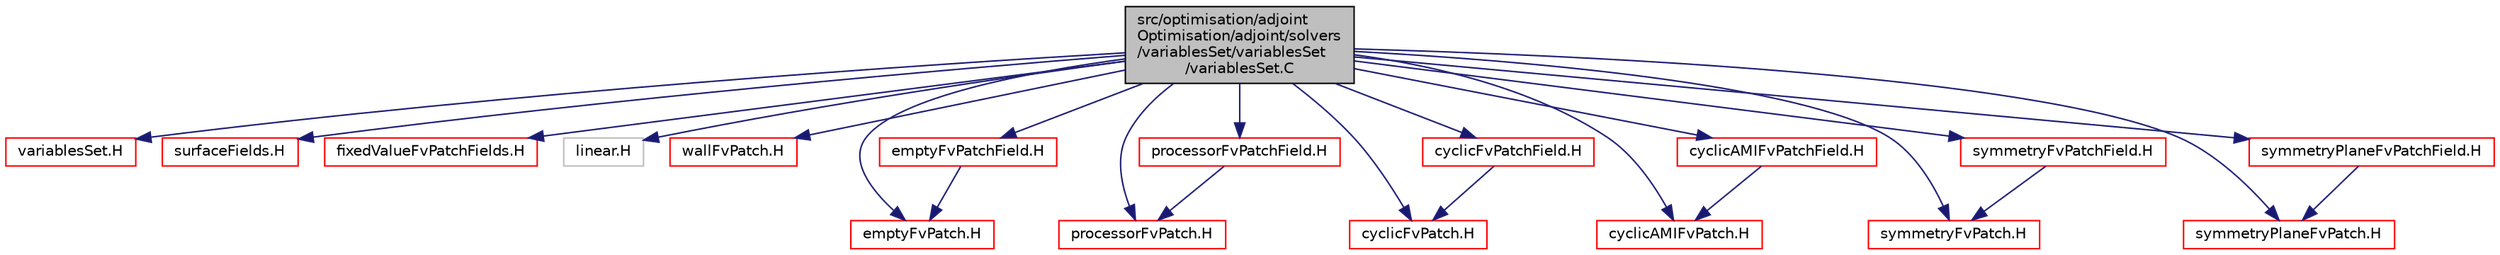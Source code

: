 digraph "src/optimisation/adjointOptimisation/adjoint/solvers/variablesSet/variablesSet/variablesSet.C"
{
  bgcolor="transparent";
  edge [fontname="Helvetica",fontsize="10",labelfontname="Helvetica",labelfontsize="10"];
  node [fontname="Helvetica",fontsize="10",shape=record];
  Node1 [label="src/optimisation/adjoint\lOptimisation/adjoint/solvers\l/variablesSet/variablesSet\l/variablesSet.C",height=0.2,width=0.4,color="black", fillcolor="grey75", style="filled" fontcolor="black"];
  Node1 -> Node2 [color="midnightblue",fontsize="10",style="solid",fontname="Helvetica"];
  Node2 [label="variablesSet.H",height=0.2,width=0.4,color="red",URL="$variablesSet_8H.html"];
  Node1 -> Node3 [color="midnightblue",fontsize="10",style="solid",fontname="Helvetica"];
  Node3 [label="surfaceFields.H",height=0.2,width=0.4,color="red",URL="$surfaceFields_8H.html",tooltip="Foam::surfaceFields. "];
  Node1 -> Node4 [color="midnightblue",fontsize="10",style="solid",fontname="Helvetica"];
  Node4 [label="fixedValueFvPatchFields.H",height=0.2,width=0.4,color="red",URL="$fixedValueFvPatchFields_8H.html"];
  Node1 -> Node5 [color="midnightblue",fontsize="10",style="solid",fontname="Helvetica"];
  Node5 [label="linear.H",height=0.2,width=0.4,color="grey75"];
  Node1 -> Node6 [color="midnightblue",fontsize="10",style="solid",fontname="Helvetica"];
  Node6 [label="wallFvPatch.H",height=0.2,width=0.4,color="red",URL="$wallFvPatch_8H.html"];
  Node1 -> Node7 [color="midnightblue",fontsize="10",style="solid",fontname="Helvetica"];
  Node7 [label="emptyFvPatch.H",height=0.2,width=0.4,color="red",URL="$emptyFvPatch_8H.html"];
  Node1 -> Node8 [color="midnightblue",fontsize="10",style="solid",fontname="Helvetica"];
  Node8 [label="emptyFvPatchField.H",height=0.2,width=0.4,color="red",URL="$emptyFvPatchField_8H.html"];
  Node8 -> Node7 [color="midnightblue",fontsize="10",style="solid",fontname="Helvetica"];
  Node1 -> Node9 [color="midnightblue",fontsize="10",style="solid",fontname="Helvetica"];
  Node9 [label="processorFvPatch.H",height=0.2,width=0.4,color="red",URL="$processorFvPatch_8H.html"];
  Node1 -> Node10 [color="midnightblue",fontsize="10",style="solid",fontname="Helvetica"];
  Node10 [label="processorFvPatchField.H",height=0.2,width=0.4,color="red",URL="$processorFvPatchField_8H.html"];
  Node10 -> Node9 [color="midnightblue",fontsize="10",style="solid",fontname="Helvetica"];
  Node1 -> Node11 [color="midnightblue",fontsize="10",style="solid",fontname="Helvetica"];
  Node11 [label="cyclicFvPatch.H",height=0.2,width=0.4,color="red",URL="$cyclicFvPatch_8H.html"];
  Node1 -> Node12 [color="midnightblue",fontsize="10",style="solid",fontname="Helvetica"];
  Node12 [label="cyclicFvPatchField.H",height=0.2,width=0.4,color="red",URL="$cyclicFvPatchField_8H.html"];
  Node12 -> Node11 [color="midnightblue",fontsize="10",style="solid",fontname="Helvetica"];
  Node1 -> Node13 [color="midnightblue",fontsize="10",style="solid",fontname="Helvetica"];
  Node13 [label="cyclicAMIFvPatch.H",height=0.2,width=0.4,color="red",URL="$cyclicAMIFvPatch_8H.html"];
  Node1 -> Node14 [color="midnightblue",fontsize="10",style="solid",fontname="Helvetica"];
  Node14 [label="cyclicAMIFvPatchField.H",height=0.2,width=0.4,color="red",URL="$cyclicAMIFvPatchField_8H.html"];
  Node14 -> Node13 [color="midnightblue",fontsize="10",style="solid",fontname="Helvetica"];
  Node1 -> Node15 [color="midnightblue",fontsize="10",style="solid",fontname="Helvetica"];
  Node15 [label="symmetryFvPatch.H",height=0.2,width=0.4,color="red",URL="$symmetryFvPatch_8H.html"];
  Node1 -> Node16 [color="midnightblue",fontsize="10",style="solid",fontname="Helvetica"];
  Node16 [label="symmetryFvPatchField.H",height=0.2,width=0.4,color="red",URL="$symmetryFvPatchField_8H.html"];
  Node16 -> Node15 [color="midnightblue",fontsize="10",style="solid",fontname="Helvetica"];
  Node1 -> Node17 [color="midnightblue",fontsize="10",style="solid",fontname="Helvetica"];
  Node17 [label="symmetryPlaneFvPatch.H",height=0.2,width=0.4,color="red",URL="$symmetryPlaneFvPatch_8H.html"];
  Node1 -> Node18 [color="midnightblue",fontsize="10",style="solid",fontname="Helvetica"];
  Node18 [label="symmetryPlaneFvPatchField.H",height=0.2,width=0.4,color="red",URL="$symmetryPlaneFvPatchField_8H.html"];
  Node18 -> Node17 [color="midnightblue",fontsize="10",style="solid",fontname="Helvetica"];
}
